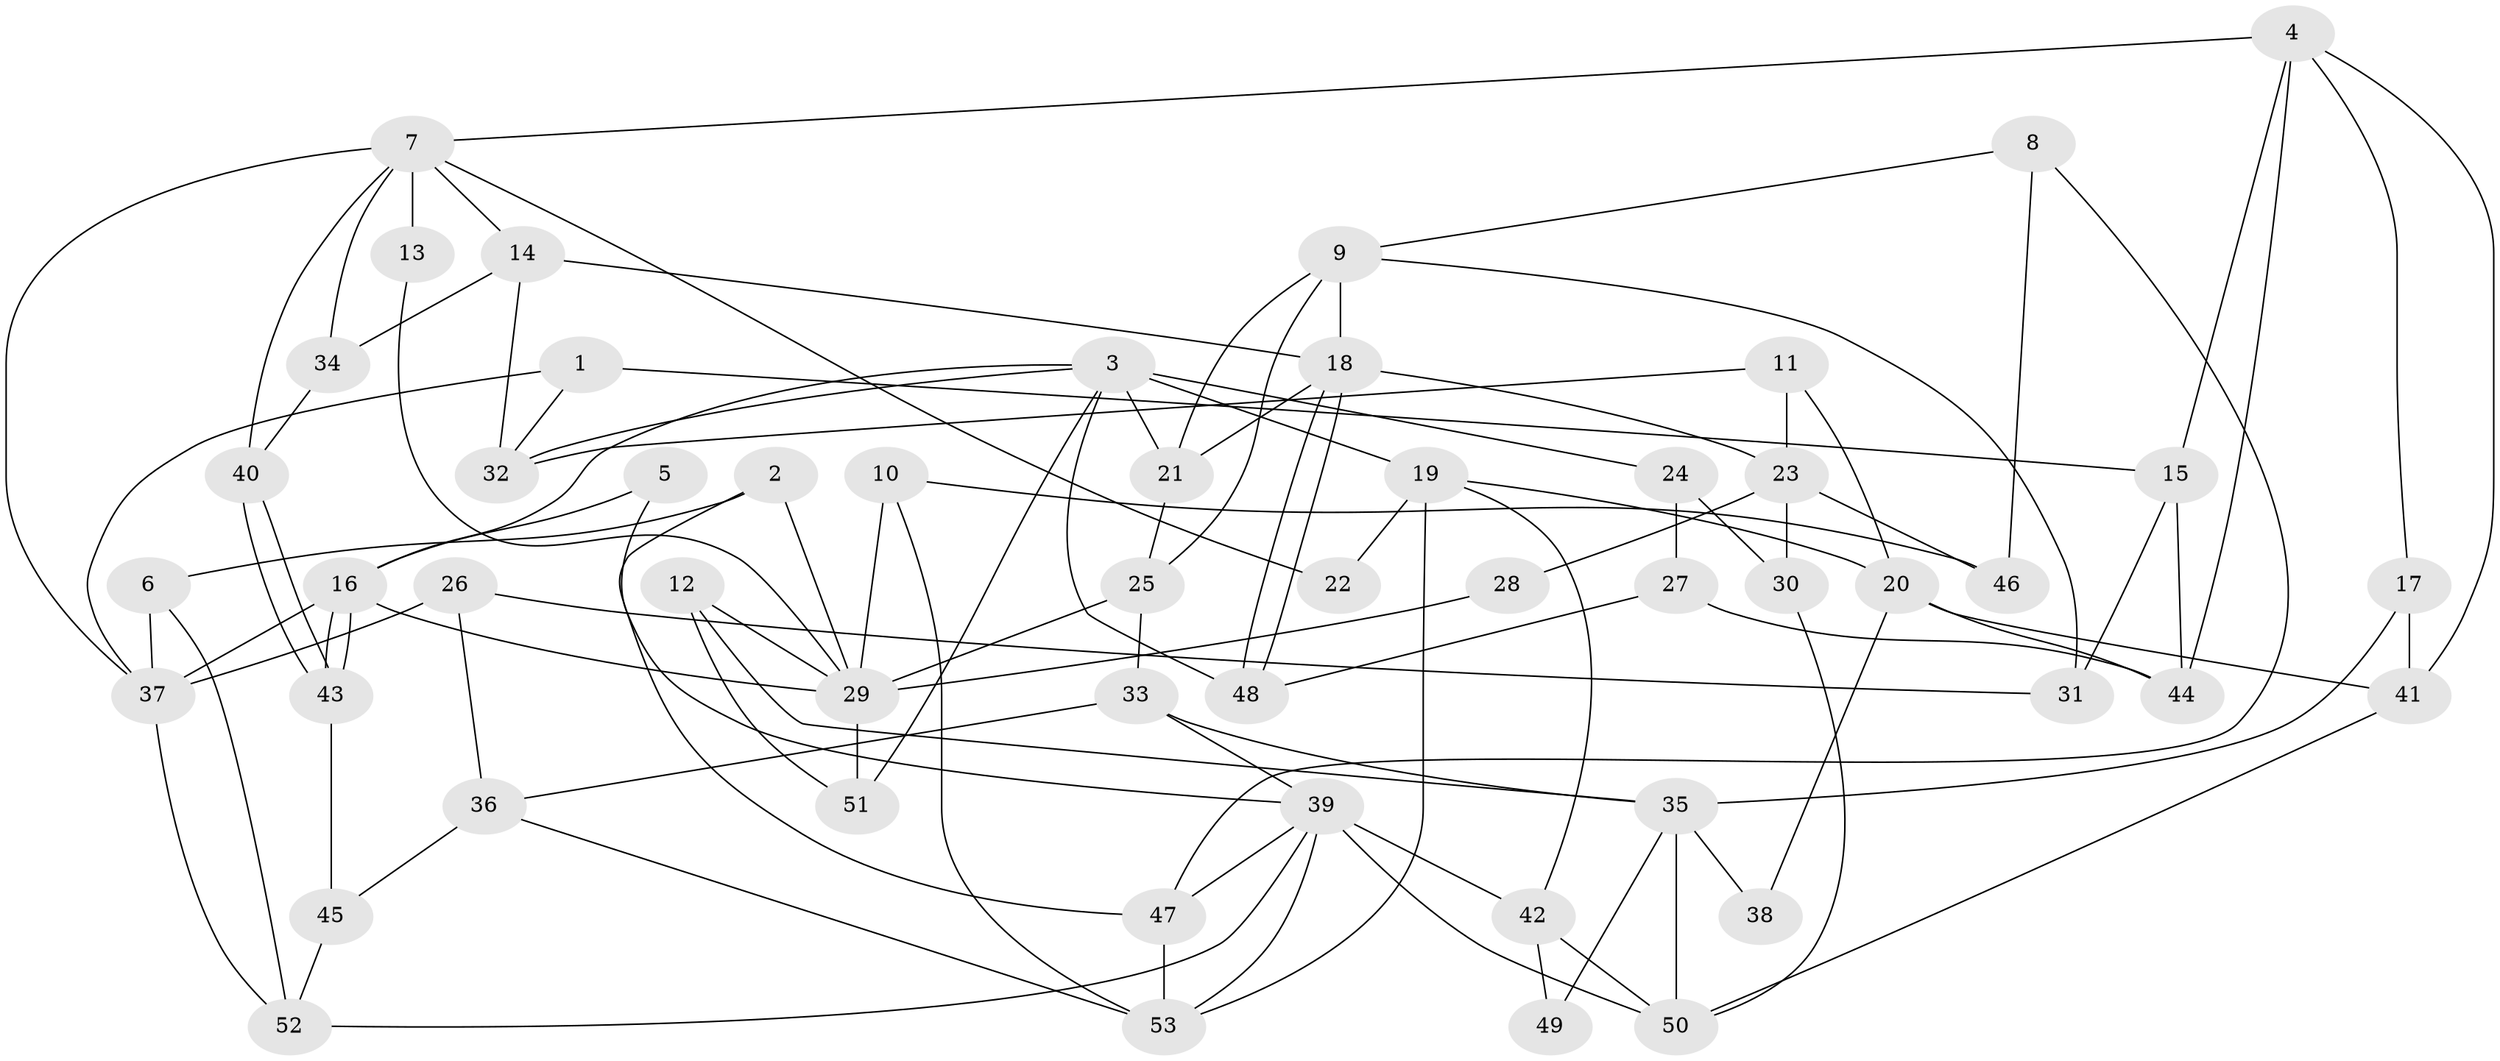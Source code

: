 // coarse degree distribution, {3: 0.3225806451612903, 2: 0.12903225806451613, 5: 0.16129032258064516, 7: 0.0967741935483871, 6: 0.06451612903225806, 10: 0.03225806451612903, 4: 0.12903225806451613, 1: 0.03225806451612903, 9: 0.03225806451612903}
// Generated by graph-tools (version 1.1) at 2025/55/03/04/25 21:55:05]
// undirected, 53 vertices, 106 edges
graph export_dot {
graph [start="1"]
  node [color=gray90,style=filled];
  1;
  2;
  3;
  4;
  5;
  6;
  7;
  8;
  9;
  10;
  11;
  12;
  13;
  14;
  15;
  16;
  17;
  18;
  19;
  20;
  21;
  22;
  23;
  24;
  25;
  26;
  27;
  28;
  29;
  30;
  31;
  32;
  33;
  34;
  35;
  36;
  37;
  38;
  39;
  40;
  41;
  42;
  43;
  44;
  45;
  46;
  47;
  48;
  49;
  50;
  51;
  52;
  53;
  1 -- 15;
  1 -- 32;
  1 -- 37;
  2 -- 29;
  2 -- 47;
  2 -- 6;
  3 -- 16;
  3 -- 32;
  3 -- 19;
  3 -- 21;
  3 -- 24;
  3 -- 48;
  3 -- 51;
  4 -- 15;
  4 -- 41;
  4 -- 7;
  4 -- 17;
  4 -- 44;
  5 -- 16;
  5 -- 39;
  6 -- 37;
  6 -- 52;
  7 -- 40;
  7 -- 13;
  7 -- 14;
  7 -- 22;
  7 -- 34;
  7 -- 37;
  8 -- 9;
  8 -- 47;
  8 -- 46;
  9 -- 25;
  9 -- 21;
  9 -- 18;
  9 -- 31;
  10 -- 53;
  10 -- 29;
  10 -- 46;
  11 -- 23;
  11 -- 20;
  11 -- 32;
  12 -- 29;
  12 -- 35;
  12 -- 51;
  13 -- 29;
  14 -- 18;
  14 -- 32;
  14 -- 34;
  15 -- 31;
  15 -- 44;
  16 -- 43;
  16 -- 43;
  16 -- 37;
  16 -- 29;
  17 -- 41;
  17 -- 35;
  18 -- 48;
  18 -- 48;
  18 -- 21;
  18 -- 23;
  19 -- 42;
  19 -- 20;
  19 -- 22;
  19 -- 53;
  20 -- 44;
  20 -- 38;
  20 -- 41;
  21 -- 25;
  23 -- 46;
  23 -- 28;
  23 -- 30;
  24 -- 30;
  24 -- 27;
  25 -- 29;
  25 -- 33;
  26 -- 36;
  26 -- 37;
  26 -- 31;
  27 -- 48;
  27 -- 44;
  28 -- 29;
  29 -- 51;
  30 -- 50;
  33 -- 39;
  33 -- 35;
  33 -- 36;
  34 -- 40;
  35 -- 38;
  35 -- 49;
  35 -- 50;
  36 -- 45;
  36 -- 53;
  37 -- 52;
  39 -- 52;
  39 -- 53;
  39 -- 42;
  39 -- 47;
  39 -- 50;
  40 -- 43;
  40 -- 43;
  41 -- 50;
  42 -- 50;
  42 -- 49;
  43 -- 45;
  45 -- 52;
  47 -- 53;
}
